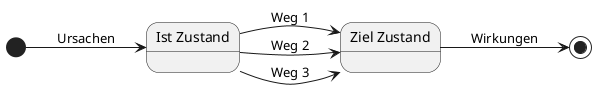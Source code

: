 @startuml
'top to bottom direction
left to right direction

'skinparam monochrome reverse

state "Ist Zustand" as ist
state "Ziel Zustand" as ziel

[*] --> ist : Ursachen

ist --> ziel : Weg 1
ist --> ziel : Weg 2
ist --> ziel : Weg 3

ziel --> [*] : Wirkungen

@enduml
